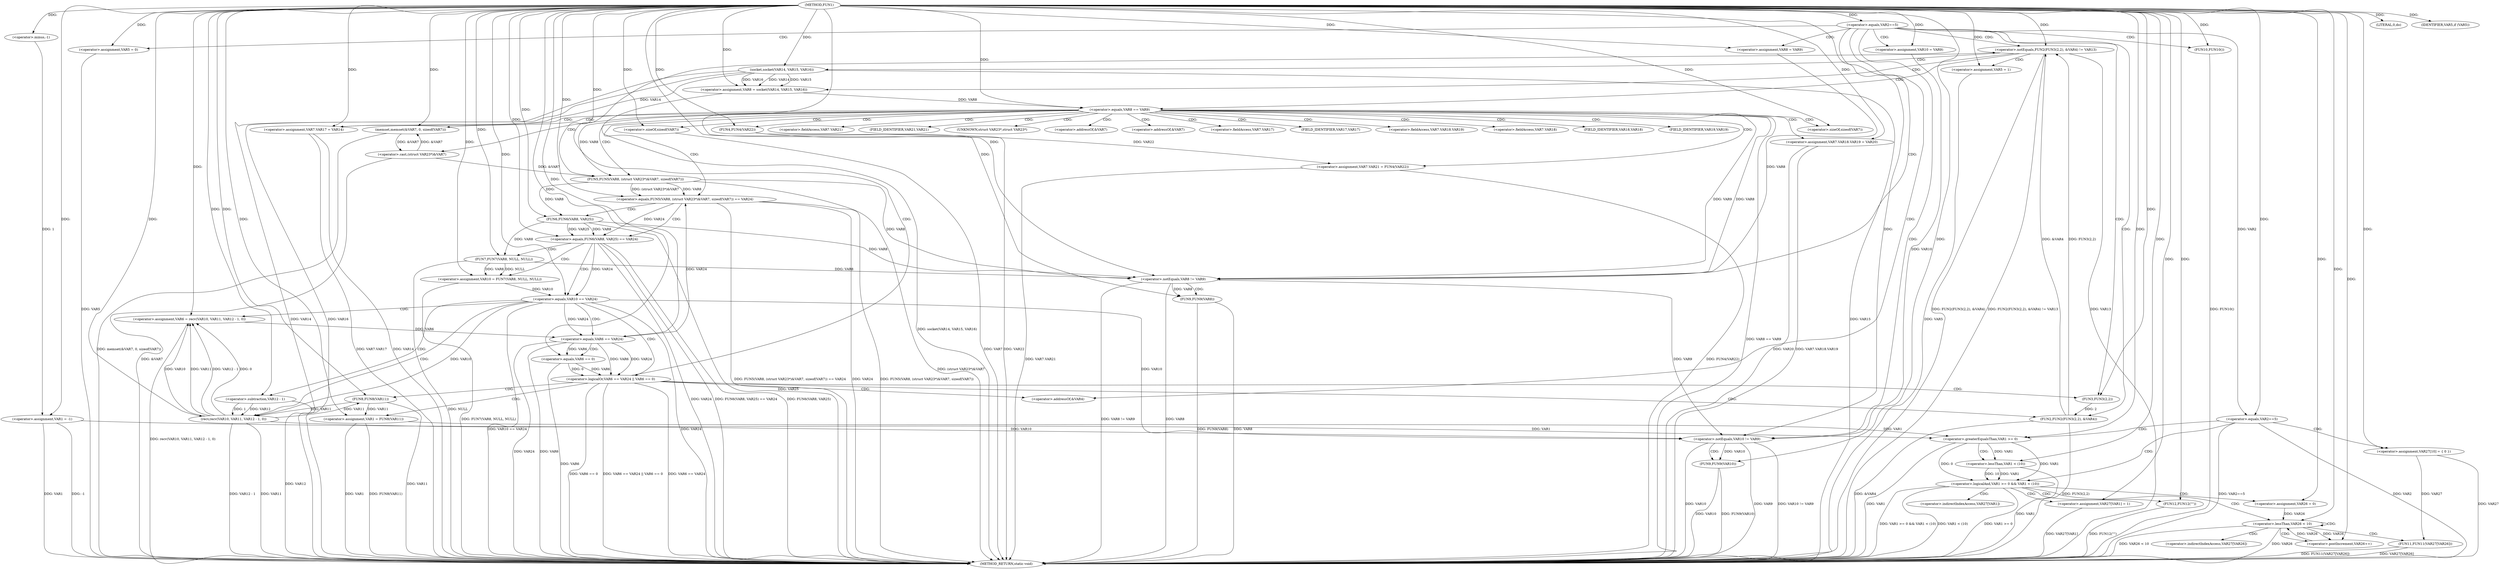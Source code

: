 digraph FUN1 {  
"1000100" [label = "(METHOD,FUN1)" ]
"1000298" [label = "(METHOD_RETURN,static void)" ]
"1000103" [label = "(<operator>.assignment,VAR1 = -1)" ]
"1000105" [label = "(<operator>.minus,-1)" ]
"1000108" [label = "(<operator>.equals,VAR2==5)" ]
"1000115" [label = "(<operator>.assignment,VAR5 = 0)" ]
"1000121" [label = "(<operator>.assignment,VAR8 = VAR9)" ]
"1000125" [label = "(<operator>.assignment,VAR10 = VAR9)" ]
"1000132" [label = "(<operator>.notEquals,FUN2(FUN3(2,2), &VAR4) != VAR13)" ]
"1000133" [label = "(FUN2,FUN2(FUN3(2,2), &VAR4))" ]
"1000134" [label = "(FUN3,FUN3(2,2))" ]
"1000142" [label = "(<operator>.assignment,VAR5 = 1)" ]
"1000145" [label = "(<operator>.assignment,VAR8 = socket(VAR14, VAR15, VAR16))" ]
"1000147" [label = "(socket,socket(VAR14, VAR15, VAR16))" ]
"1000152" [label = "(<operator>.equals,VAR8 == VAR9)" ]
"1000157" [label = "(memset,memset(&VAR7, 0, sizeof(VAR7)))" ]
"1000161" [label = "(<operator>.sizeOf,sizeof(VAR7))" ]
"1000163" [label = "(<operator>.assignment,VAR7.VAR17 = VAR14)" ]
"1000168" [label = "(<operator>.assignment,VAR7.VAR18.VAR19 = VAR20)" ]
"1000175" [label = "(<operator>.assignment,VAR7.VAR21 = FUN4(VAR22))" ]
"1000179" [label = "(FUN4,FUN4(VAR22))" ]
"1000182" [label = "(<operator>.equals,FUN5(VAR8, (struct VAR23*)&VAR7, sizeof(VAR7)) == VAR24)" ]
"1000183" [label = "(FUN5,FUN5(VAR8, (struct VAR23*)&VAR7, sizeof(VAR7)))" ]
"1000185" [label = "(<operator>.cast,(struct VAR23*)&VAR7)" ]
"1000189" [label = "(<operator>.sizeOf,sizeof(VAR7))" ]
"1000195" [label = "(<operator>.equals,FUN6(VAR8, VAR25) == VAR24)" ]
"1000196" [label = "(FUN6,FUN6(VAR8, VAR25))" ]
"1000202" [label = "(<operator>.assignment,VAR10 = FUN7(VAR8, NULL, NULL))" ]
"1000204" [label = "(FUN7,FUN7(VAR8, NULL, NULL))" ]
"1000209" [label = "(<operator>.equals,VAR10 == VAR24)" ]
"1000214" [label = "(<operator>.assignment,VAR6 = recv(VAR10, VAR11, VAR12 - 1, 0))" ]
"1000216" [label = "(recv,recv(VAR10, VAR11, VAR12 - 1, 0))" ]
"1000219" [label = "(<operator>.subtraction,VAR12 - 1)" ]
"1000224" [label = "(<operator>.logicalOr,VAR6 == VAR24 || VAR6 == 0)" ]
"1000225" [label = "(<operator>.equals,VAR6 == VAR24)" ]
"1000228" [label = "(<operator>.equals,VAR6 == 0)" ]
"1000233" [label = "(<operator>.assignment,VAR1 = FUN8(VAR11))" ]
"1000235" [label = "(FUN8,FUN8(VAR11))" ]
"1000237" [label = "(LITERAL,0,do)" ]
"1000239" [label = "(<operator>.notEquals,VAR8 != VAR9)" ]
"1000243" [label = "(FUN9,FUN9(VAR8))" ]
"1000246" [label = "(<operator>.notEquals,VAR10 != VAR9)" ]
"1000250" [label = "(FUN9,FUN9(VAR10))" ]
"1000253" [label = "(IDENTIFIER,VAR5,if (VAR5))" ]
"1000255" [label = "(FUN10,FUN10())" ]
"1000257" [label = "(<operator>.equals,VAR2==5)" ]
"1000264" [label = "(<operator>.assignment,VAR27[10] = { 0 })" ]
"1000267" [label = "(<operator>.logicalAnd,VAR1 >= 0 && VAR1 < (10))" ]
"1000268" [label = "(<operator>.greaterEqualsThan,VAR1 >= 0)" ]
"1000271" [label = "(<operator>.lessThan,VAR1 < (10))" ]
"1000275" [label = "(<operator>.assignment,VAR27[VAR1] = 1)" ]
"1000281" [label = "(<operator>.assignment,VAR26 = 0)" ]
"1000284" [label = "(<operator>.lessThan,VAR26 < 10)" ]
"1000287" [label = "(<operator>.postIncrement,VAR26++)" ]
"1000290" [label = "(FUN11,FUN11(VAR27[VAR26]))" ]
"1000296" [label = "(FUN12,FUN12(\"\"))" ]
"1000137" [label = "(<operator>.addressOf,&VAR4)" ]
"1000158" [label = "(<operator>.addressOf,&VAR7)" ]
"1000164" [label = "(<operator>.fieldAccess,VAR7.VAR17)" ]
"1000166" [label = "(FIELD_IDENTIFIER,VAR17,VAR17)" ]
"1000169" [label = "(<operator>.fieldAccess,VAR7.VAR18.VAR19)" ]
"1000170" [label = "(<operator>.fieldAccess,VAR7.VAR18)" ]
"1000172" [label = "(FIELD_IDENTIFIER,VAR18,VAR18)" ]
"1000173" [label = "(FIELD_IDENTIFIER,VAR19,VAR19)" ]
"1000176" [label = "(<operator>.fieldAccess,VAR7.VAR21)" ]
"1000178" [label = "(FIELD_IDENTIFIER,VAR21,VAR21)" ]
"1000186" [label = "(UNKNOWN,struct VAR23*,struct VAR23*)" ]
"1000187" [label = "(<operator>.addressOf,&VAR7)" ]
"1000276" [label = "(<operator>.indirectIndexAccess,VAR27[VAR1])" ]
"1000291" [label = "(<operator>.indirectIndexAccess,VAR27[VAR26])" ]
  "1000183" -> "1000298"  [ label = "DDG: (struct VAR23*)&VAR7"] 
  "1000204" -> "1000298"  [ label = "DDG: NULL"] 
  "1000195" -> "1000298"  [ label = "DDG: VAR24"] 
  "1000182" -> "1000298"  [ label = "DDG: FUN5(VAR8, (struct VAR23*)&VAR7, sizeof(VAR7)) == VAR24"] 
  "1000246" -> "1000298"  [ label = "DDG: VAR9"] 
  "1000163" -> "1000298"  [ label = "DDG: VAR7.VAR17"] 
  "1000290" -> "1000298"  [ label = "DDG: VAR27[VAR26]"] 
  "1000185" -> "1000298"  [ label = "DDG: &VAR7"] 
  "1000224" -> "1000298"  [ label = "DDG: VAR6 == VAR24"] 
  "1000250" -> "1000298"  [ label = "DDG: VAR10"] 
  "1000225" -> "1000298"  [ label = "DDG: VAR24"] 
  "1000209" -> "1000298"  [ label = "DDG: VAR10 == VAR24"] 
  "1000284" -> "1000298"  [ label = "DDG: VAR26"] 
  "1000284" -> "1000298"  [ label = "DDG: VAR26 < 10"] 
  "1000235" -> "1000298"  [ label = "DDG: VAR11"] 
  "1000239" -> "1000298"  [ label = "DDG: VAR8 != VAR9"] 
  "1000290" -> "1000298"  [ label = "DDG: FUN11(VAR27[VAR26])"] 
  "1000168" -> "1000298"  [ label = "DDG: VAR7.VAR18.VAR19"] 
  "1000233" -> "1000298"  [ label = "DDG: FUN8(VAR11)"] 
  "1000189" -> "1000298"  [ label = "DDG: VAR7"] 
  "1000214" -> "1000298"  [ label = "DDG: recv(VAR10, VAR11, VAR12 - 1, 0)"] 
  "1000296" -> "1000298"  [ label = "DDG: FUN12(\"\")"] 
  "1000157" -> "1000298"  [ label = "DDG: memset(&VAR7, 0, sizeof(VAR7))"] 
  "1000175" -> "1000298"  [ label = "DDG: FUN4(VAR22)"] 
  "1000255" -> "1000298"  [ label = "DDG: FUN10()"] 
  "1000103" -> "1000298"  [ label = "DDG: VAR1"] 
  "1000103" -> "1000298"  [ label = "DDG: -1"] 
  "1000225" -> "1000298"  [ label = "DDG: VAR6"] 
  "1000216" -> "1000298"  [ label = "DDG: VAR12 - 1"] 
  "1000239" -> "1000298"  [ label = "DDG: VAR8"] 
  "1000224" -> "1000298"  [ label = "DDG: VAR6 == 0"] 
  "1000132" -> "1000298"  [ label = "DDG: FUN2(FUN3(2,2), &VAR4) != VAR13"] 
  "1000132" -> "1000298"  [ label = "DDG: VAR13"] 
  "1000268" -> "1000298"  [ label = "DDG: VAR1"] 
  "1000195" -> "1000298"  [ label = "DDG: FUN6(VAR8, VAR25) == VAR24"] 
  "1000152" -> "1000298"  [ label = "DDG: VAR8 == VAR9"] 
  "1000264" -> "1000298"  [ label = "DDG: VAR27"] 
  "1000267" -> "1000298"  [ label = "DDG: VAR1 >= 0"] 
  "1000228" -> "1000298"  [ label = "DDG: VAR6"] 
  "1000163" -> "1000298"  [ label = "DDG: VAR14"] 
  "1000267" -> "1000298"  [ label = "DDG: VAR1 >= 0 && VAR1 < (10)"] 
  "1000133" -> "1000298"  [ label = "DDG: FUN3(2,2)"] 
  "1000182" -> "1000298"  [ label = "DDG: VAR24"] 
  "1000179" -> "1000298"  [ label = "DDG: VAR22"] 
  "1000216" -> "1000298"  [ label = "DDG: VAR11"] 
  "1000147" -> "1000298"  [ label = "DDG: VAR15"] 
  "1000257" -> "1000298"  [ label = "DDG: VAR2"] 
  "1000147" -> "1000298"  [ label = "DDG: VAR14"] 
  "1000175" -> "1000298"  [ label = "DDG: VAR7.VAR21"] 
  "1000275" -> "1000298"  [ label = "DDG: VAR27[VAR1]"] 
  "1000132" -> "1000298"  [ label = "DDG: FUN2(FUN3(2,2), &VAR4)"] 
  "1000209" -> "1000298"  [ label = "DDG: VAR24"] 
  "1000233" -> "1000298"  [ label = "DDG: VAR1"] 
  "1000142" -> "1000298"  [ label = "DDG: VAR5"] 
  "1000219" -> "1000298"  [ label = "DDG: VAR12"] 
  "1000243" -> "1000298"  [ label = "DDG: VAR8"] 
  "1000147" -> "1000298"  [ label = "DDG: VAR16"] 
  "1000257" -> "1000298"  [ label = "DDG: VAR2==5"] 
  "1000250" -> "1000298"  [ label = "DDG: FUN9(VAR10)"] 
  "1000271" -> "1000298"  [ label = "DDG: VAR1"] 
  "1000195" -> "1000298"  [ label = "DDG: FUN6(VAR8, VAR25)"] 
  "1000246" -> "1000298"  [ label = "DDG: VAR10 != VAR9"] 
  "1000145" -> "1000298"  [ label = "DDG: socket(VAR14, VAR15, VAR16)"] 
  "1000267" -> "1000298"  [ label = "DDG: VAR1 < (10)"] 
  "1000115" -> "1000298"  [ label = "DDG: VAR5"] 
  "1000182" -> "1000298"  [ label = "DDG: FUN5(VAR8, (struct VAR23*)&VAR7, sizeof(VAR7))"] 
  "1000168" -> "1000298"  [ label = "DDG: VAR20"] 
  "1000133" -> "1000298"  [ label = "DDG: &VAR4"] 
  "1000243" -> "1000298"  [ label = "DDG: FUN9(VAR8)"] 
  "1000246" -> "1000298"  [ label = "DDG: VAR10"] 
  "1000224" -> "1000298"  [ label = "DDG: VAR6 == VAR24 || VAR6 == 0"] 
  "1000202" -> "1000298"  [ label = "DDG: FUN7(VAR8, NULL, NULL)"] 
  "1000196" -> "1000298"  [ label = "DDG: VAR25"] 
  "1000105" -> "1000103"  [ label = "DDG: 1"] 
  "1000100" -> "1000103"  [ label = "DDG: "] 
  "1000100" -> "1000105"  [ label = "DDG: "] 
  "1000100" -> "1000108"  [ label = "DDG: "] 
  "1000100" -> "1000115"  [ label = "DDG: "] 
  "1000100" -> "1000121"  [ label = "DDG: "] 
  "1000100" -> "1000125"  [ label = "DDG: "] 
  "1000133" -> "1000132"  [ label = "DDG: FUN3(2,2)"] 
  "1000133" -> "1000132"  [ label = "DDG: &VAR4"] 
  "1000134" -> "1000133"  [ label = "DDG: 2"] 
  "1000100" -> "1000134"  [ label = "DDG: "] 
  "1000100" -> "1000132"  [ label = "DDG: "] 
  "1000100" -> "1000142"  [ label = "DDG: "] 
  "1000147" -> "1000145"  [ label = "DDG: VAR14"] 
  "1000147" -> "1000145"  [ label = "DDG: VAR15"] 
  "1000147" -> "1000145"  [ label = "DDG: VAR16"] 
  "1000100" -> "1000145"  [ label = "DDG: "] 
  "1000100" -> "1000147"  [ label = "DDG: "] 
  "1000145" -> "1000152"  [ label = "DDG: VAR8"] 
  "1000100" -> "1000152"  [ label = "DDG: "] 
  "1000185" -> "1000157"  [ label = "DDG: &VAR7"] 
  "1000100" -> "1000157"  [ label = "DDG: "] 
  "1000100" -> "1000161"  [ label = "DDG: "] 
  "1000147" -> "1000163"  [ label = "DDG: VAR14"] 
  "1000100" -> "1000163"  [ label = "DDG: "] 
  "1000100" -> "1000168"  [ label = "DDG: "] 
  "1000179" -> "1000175"  [ label = "DDG: VAR22"] 
  "1000100" -> "1000179"  [ label = "DDG: "] 
  "1000183" -> "1000182"  [ label = "DDG: VAR8"] 
  "1000183" -> "1000182"  [ label = "DDG: (struct VAR23*)&VAR7"] 
  "1000152" -> "1000183"  [ label = "DDG: VAR8"] 
  "1000100" -> "1000183"  [ label = "DDG: "] 
  "1000185" -> "1000183"  [ label = "DDG: &VAR7"] 
  "1000157" -> "1000185"  [ label = "DDG: &VAR7"] 
  "1000100" -> "1000189"  [ label = "DDG: "] 
  "1000225" -> "1000182"  [ label = "DDG: VAR24"] 
  "1000100" -> "1000182"  [ label = "DDG: "] 
  "1000196" -> "1000195"  [ label = "DDG: VAR8"] 
  "1000196" -> "1000195"  [ label = "DDG: VAR25"] 
  "1000183" -> "1000196"  [ label = "DDG: VAR8"] 
  "1000100" -> "1000196"  [ label = "DDG: "] 
  "1000182" -> "1000195"  [ label = "DDG: VAR24"] 
  "1000100" -> "1000195"  [ label = "DDG: "] 
  "1000204" -> "1000202"  [ label = "DDG: VAR8"] 
  "1000204" -> "1000202"  [ label = "DDG: NULL"] 
  "1000100" -> "1000202"  [ label = "DDG: "] 
  "1000196" -> "1000204"  [ label = "DDG: VAR8"] 
  "1000100" -> "1000204"  [ label = "DDG: "] 
  "1000202" -> "1000209"  [ label = "DDG: VAR10"] 
  "1000100" -> "1000209"  [ label = "DDG: "] 
  "1000195" -> "1000209"  [ label = "DDG: VAR24"] 
  "1000216" -> "1000214"  [ label = "DDG: VAR10"] 
  "1000216" -> "1000214"  [ label = "DDG: VAR11"] 
  "1000216" -> "1000214"  [ label = "DDG: VAR12 - 1"] 
  "1000216" -> "1000214"  [ label = "DDG: 0"] 
  "1000100" -> "1000214"  [ label = "DDG: "] 
  "1000209" -> "1000216"  [ label = "DDG: VAR10"] 
  "1000100" -> "1000216"  [ label = "DDG: "] 
  "1000235" -> "1000216"  [ label = "DDG: VAR11"] 
  "1000219" -> "1000216"  [ label = "DDG: VAR12"] 
  "1000219" -> "1000216"  [ label = "DDG: 1"] 
  "1000100" -> "1000219"  [ label = "DDG: "] 
  "1000225" -> "1000224"  [ label = "DDG: VAR6"] 
  "1000225" -> "1000224"  [ label = "DDG: VAR24"] 
  "1000214" -> "1000225"  [ label = "DDG: VAR6"] 
  "1000100" -> "1000225"  [ label = "DDG: "] 
  "1000209" -> "1000225"  [ label = "DDG: VAR24"] 
  "1000228" -> "1000224"  [ label = "DDG: VAR6"] 
  "1000228" -> "1000224"  [ label = "DDG: 0"] 
  "1000225" -> "1000228"  [ label = "DDG: VAR6"] 
  "1000100" -> "1000228"  [ label = "DDG: "] 
  "1000235" -> "1000233"  [ label = "DDG: VAR11"] 
  "1000100" -> "1000233"  [ label = "DDG: "] 
  "1000216" -> "1000235"  [ label = "DDG: VAR11"] 
  "1000100" -> "1000235"  [ label = "DDG: "] 
  "1000100" -> "1000237"  [ label = "DDG: "] 
  "1000183" -> "1000239"  [ label = "DDG: VAR8"] 
  "1000152" -> "1000239"  [ label = "DDG: VAR8"] 
  "1000196" -> "1000239"  [ label = "DDG: VAR8"] 
  "1000121" -> "1000239"  [ label = "DDG: VAR8"] 
  "1000204" -> "1000239"  [ label = "DDG: VAR8"] 
  "1000100" -> "1000239"  [ label = "DDG: "] 
  "1000152" -> "1000239"  [ label = "DDG: VAR9"] 
  "1000239" -> "1000243"  [ label = "DDG: VAR8"] 
  "1000100" -> "1000243"  [ label = "DDG: "] 
  "1000125" -> "1000246"  [ label = "DDG: VAR10"] 
  "1000209" -> "1000246"  [ label = "DDG: VAR10"] 
  "1000216" -> "1000246"  [ label = "DDG: VAR10"] 
  "1000100" -> "1000246"  [ label = "DDG: "] 
  "1000239" -> "1000246"  [ label = "DDG: VAR9"] 
  "1000246" -> "1000250"  [ label = "DDG: VAR10"] 
  "1000100" -> "1000250"  [ label = "DDG: "] 
  "1000100" -> "1000253"  [ label = "DDG: "] 
  "1000100" -> "1000255"  [ label = "DDG: "] 
  "1000108" -> "1000257"  [ label = "DDG: VAR2"] 
  "1000100" -> "1000257"  [ label = "DDG: "] 
  "1000100" -> "1000264"  [ label = "DDG: "] 
  "1000268" -> "1000267"  [ label = "DDG: VAR1"] 
  "1000268" -> "1000267"  [ label = "DDG: 0"] 
  "1000103" -> "1000268"  [ label = "DDG: VAR1"] 
  "1000233" -> "1000268"  [ label = "DDG: VAR1"] 
  "1000100" -> "1000268"  [ label = "DDG: "] 
  "1000271" -> "1000267"  [ label = "DDG: VAR1"] 
  "1000271" -> "1000267"  [ label = "DDG: 10"] 
  "1000268" -> "1000271"  [ label = "DDG: VAR1"] 
  "1000100" -> "1000271"  [ label = "DDG: "] 
  "1000100" -> "1000275"  [ label = "DDG: "] 
  "1000100" -> "1000281"  [ label = "DDG: "] 
  "1000281" -> "1000284"  [ label = "DDG: VAR26"] 
  "1000287" -> "1000284"  [ label = "DDG: VAR26"] 
  "1000100" -> "1000284"  [ label = "DDG: "] 
  "1000284" -> "1000287"  [ label = "DDG: VAR26"] 
  "1000100" -> "1000287"  [ label = "DDG: "] 
  "1000264" -> "1000290"  [ label = "DDG: VAR27"] 
  "1000100" -> "1000296"  [ label = "DDG: "] 
  "1000108" -> "1000125"  [ label = "CDG: "] 
  "1000108" -> "1000133"  [ label = "CDG: "] 
  "1000108" -> "1000132"  [ label = "CDG: "] 
  "1000108" -> "1000239"  [ label = "CDG: "] 
  "1000108" -> "1000246"  [ label = "CDG: "] 
  "1000108" -> "1000121"  [ label = "CDG: "] 
  "1000108" -> "1000137"  [ label = "CDG: "] 
  "1000108" -> "1000115"  [ label = "CDG: "] 
  "1000108" -> "1000134"  [ label = "CDG: "] 
  "1000108" -> "1000255"  [ label = "CDG: "] 
  "1000132" -> "1000142"  [ label = "CDG: "] 
  "1000132" -> "1000145"  [ label = "CDG: "] 
  "1000132" -> "1000152"  [ label = "CDG: "] 
  "1000132" -> "1000147"  [ label = "CDG: "] 
  "1000152" -> "1000164"  [ label = "CDG: "] 
  "1000152" -> "1000161"  [ label = "CDG: "] 
  "1000152" -> "1000182"  [ label = "CDG: "] 
  "1000152" -> "1000166"  [ label = "CDG: "] 
  "1000152" -> "1000183"  [ label = "CDG: "] 
  "1000152" -> "1000157"  [ label = "CDG: "] 
  "1000152" -> "1000175"  [ label = "CDG: "] 
  "1000152" -> "1000179"  [ label = "CDG: "] 
  "1000152" -> "1000176"  [ label = "CDG: "] 
  "1000152" -> "1000187"  [ label = "CDG: "] 
  "1000152" -> "1000185"  [ label = "CDG: "] 
  "1000152" -> "1000186"  [ label = "CDG: "] 
  "1000152" -> "1000172"  [ label = "CDG: "] 
  "1000152" -> "1000189"  [ label = "CDG: "] 
  "1000152" -> "1000169"  [ label = "CDG: "] 
  "1000152" -> "1000163"  [ label = "CDG: "] 
  "1000152" -> "1000168"  [ label = "CDG: "] 
  "1000152" -> "1000178"  [ label = "CDG: "] 
  "1000152" -> "1000173"  [ label = "CDG: "] 
  "1000152" -> "1000158"  [ label = "CDG: "] 
  "1000152" -> "1000170"  [ label = "CDG: "] 
  "1000182" -> "1000195"  [ label = "CDG: "] 
  "1000182" -> "1000196"  [ label = "CDG: "] 
  "1000195" -> "1000204"  [ label = "CDG: "] 
  "1000195" -> "1000202"  [ label = "CDG: "] 
  "1000195" -> "1000209"  [ label = "CDG: "] 
  "1000209" -> "1000216"  [ label = "CDG: "] 
  "1000209" -> "1000219"  [ label = "CDG: "] 
  "1000209" -> "1000214"  [ label = "CDG: "] 
  "1000209" -> "1000224"  [ label = "CDG: "] 
  "1000209" -> "1000225"  [ label = "CDG: "] 
  "1000224" -> "1000233"  [ label = "CDG: "] 
  "1000224" -> "1000235"  [ label = "CDG: "] 
  "1000224" -> "1000133"  [ label = "CDG: "] 
  "1000224" -> "1000132"  [ label = "CDG: "] 
  "1000224" -> "1000137"  [ label = "CDG: "] 
  "1000224" -> "1000134"  [ label = "CDG: "] 
  "1000225" -> "1000228"  [ label = "CDG: "] 
  "1000239" -> "1000243"  [ label = "CDG: "] 
  "1000246" -> "1000250"  [ label = "CDG: "] 
  "1000257" -> "1000268"  [ label = "CDG: "] 
  "1000257" -> "1000267"  [ label = "CDG: "] 
  "1000257" -> "1000264"  [ label = "CDG: "] 
  "1000267" -> "1000276"  [ label = "CDG: "] 
  "1000267" -> "1000281"  [ label = "CDG: "] 
  "1000267" -> "1000284"  [ label = "CDG: "] 
  "1000267" -> "1000296"  [ label = "CDG: "] 
  "1000267" -> "1000275"  [ label = "CDG: "] 
  "1000268" -> "1000271"  [ label = "CDG: "] 
  "1000284" -> "1000291"  [ label = "CDG: "] 
  "1000284" -> "1000284"  [ label = "CDG: "] 
  "1000284" -> "1000290"  [ label = "CDG: "] 
  "1000284" -> "1000287"  [ label = "CDG: "] 
}
